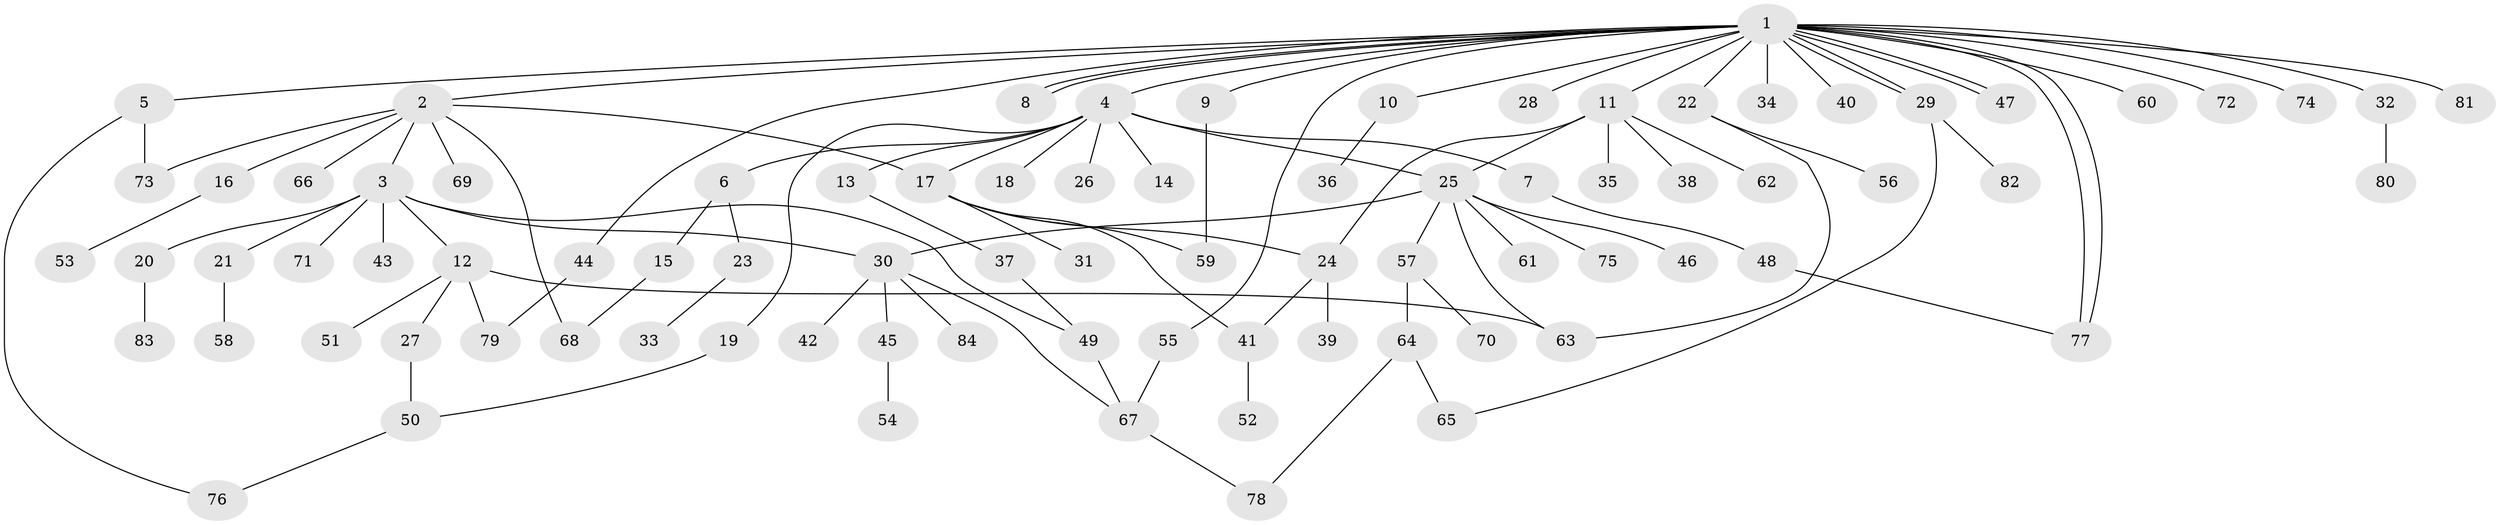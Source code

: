 // coarse degree distribution, {1: 0.40476190476190477, 8: 0.023809523809523808, 3: 0.14285714285714285, 2: 0.21428571428571427, 4: 0.11904761904761904, 19: 0.023809523809523808, 6: 0.07142857142857142}
// Generated by graph-tools (version 1.1) at 2025/36/03/04/25 23:36:54]
// undirected, 84 vertices, 106 edges
graph export_dot {
  node [color=gray90,style=filled];
  1;
  2;
  3;
  4;
  5;
  6;
  7;
  8;
  9;
  10;
  11;
  12;
  13;
  14;
  15;
  16;
  17;
  18;
  19;
  20;
  21;
  22;
  23;
  24;
  25;
  26;
  27;
  28;
  29;
  30;
  31;
  32;
  33;
  34;
  35;
  36;
  37;
  38;
  39;
  40;
  41;
  42;
  43;
  44;
  45;
  46;
  47;
  48;
  49;
  50;
  51;
  52;
  53;
  54;
  55;
  56;
  57;
  58;
  59;
  60;
  61;
  62;
  63;
  64;
  65;
  66;
  67;
  68;
  69;
  70;
  71;
  72;
  73;
  74;
  75;
  76;
  77;
  78;
  79;
  80;
  81;
  82;
  83;
  84;
  1 -- 2;
  1 -- 4;
  1 -- 5;
  1 -- 8;
  1 -- 8;
  1 -- 9;
  1 -- 10;
  1 -- 11;
  1 -- 22;
  1 -- 28;
  1 -- 29;
  1 -- 29;
  1 -- 32;
  1 -- 34;
  1 -- 40;
  1 -- 44;
  1 -- 47;
  1 -- 47;
  1 -- 55;
  1 -- 60;
  1 -- 72;
  1 -- 74;
  1 -- 77;
  1 -- 77;
  1 -- 81;
  2 -- 3;
  2 -- 16;
  2 -- 17;
  2 -- 66;
  2 -- 68;
  2 -- 69;
  2 -- 73;
  3 -- 12;
  3 -- 20;
  3 -- 21;
  3 -- 30;
  3 -- 43;
  3 -- 49;
  3 -- 71;
  4 -- 6;
  4 -- 7;
  4 -- 13;
  4 -- 14;
  4 -- 17;
  4 -- 18;
  4 -- 19;
  4 -- 25;
  4 -- 26;
  5 -- 73;
  5 -- 76;
  6 -- 15;
  6 -- 23;
  7 -- 48;
  9 -- 59;
  10 -- 36;
  11 -- 24;
  11 -- 25;
  11 -- 35;
  11 -- 38;
  11 -- 62;
  12 -- 27;
  12 -- 51;
  12 -- 63;
  12 -- 79;
  13 -- 37;
  15 -- 68;
  16 -- 53;
  17 -- 24;
  17 -- 31;
  17 -- 41;
  17 -- 59;
  19 -- 50;
  20 -- 83;
  21 -- 58;
  22 -- 56;
  22 -- 63;
  23 -- 33;
  24 -- 39;
  24 -- 41;
  25 -- 30;
  25 -- 46;
  25 -- 57;
  25 -- 61;
  25 -- 63;
  25 -- 75;
  27 -- 50;
  29 -- 65;
  29 -- 82;
  30 -- 42;
  30 -- 45;
  30 -- 67;
  30 -- 84;
  32 -- 80;
  37 -- 49;
  41 -- 52;
  44 -- 79;
  45 -- 54;
  48 -- 77;
  49 -- 67;
  50 -- 76;
  55 -- 67;
  57 -- 64;
  57 -- 70;
  64 -- 65;
  64 -- 78;
  67 -- 78;
}
